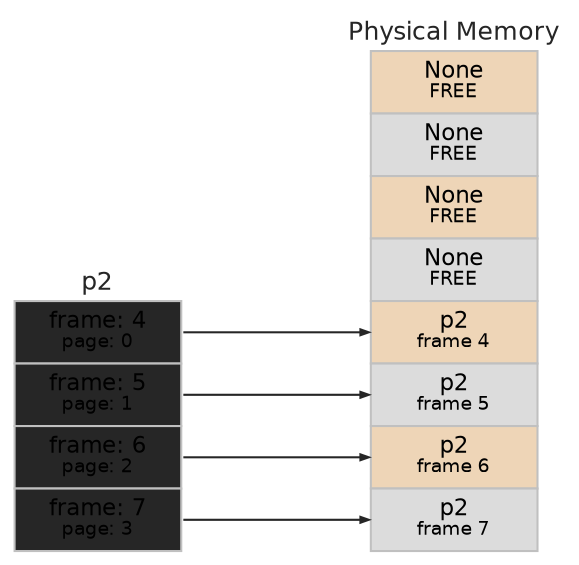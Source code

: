 digraph "memsim/graphs/paged0.json" {
	graph [fontname=Helvetica rankdir=LR ranksep=1.0]
	node [fontname=Helvetica fontsize=8 margin="0.04 0.04" shape=none width=0.4]
	edge [arrowsize=0.4]
	p2:0 -> physmem:4 [color=grey15 headclip=true tailclip=true]
	p2:1 -> physmem:5 [color=grey15 headclip=true tailclip=true]
	p2:2 -> physmem:6 [color=grey15 headclip=true tailclip=true]
	p2:3 -> physmem:7 [color=grey15 headclip=true tailclip=true]
	subgraph left {
		physmem [label=<<table border="0.1" cellborder="1" cellspacing="0"><TR><TD border="0.0" ><font face="helvetica" color="grey15" point-size="12">Physical Memory</font></TD></TR><tr><td align="text" color="grey" bgcolor="bisque2" height="30" fixedsize="true" width="80" port="0"><font point-size="11">None</font><br></br><font point-size="9">FREE</font></td></tr><tr><td align="text" color="grey" bgcolor="gainsboro" height="30" fixedsize="true" width="80" port="1"><font point-size="11">None</font><br></br><font point-size="9">FREE</font></td></tr><tr><td align="text" color="grey" bgcolor="bisque2" height="30" fixedsize="true" width="80" port="2"><font point-size="11">None</font><br></br><font point-size="9">FREE</font></td></tr><tr><td align="text" color="grey" bgcolor="gainsboro" height="30" fixedsize="true" width="80" port="3"><font point-size="11">None</font><br></br><font point-size="9">FREE</font></td></tr><tr><td align="text" color="grey" bgcolor="bisque2" height="30" fixedsize="true" width="80" port="4"><font point-size="11">p2</font><br></br><font point-size="9">frame 4</font></td></tr><tr><td align="text" color="grey" bgcolor="gainsboro" height="30" fixedsize="true" width="80" port="5"><font point-size="11">p2</font><br></br><font point-size="9">frame 5</font></td></tr><tr><td align="text" color="grey" bgcolor="bisque2" height="30" fixedsize="true" width="80" port="6"><font point-size="11">p2</font><br></br><font point-size="9">frame 6</font></td></tr><tr><td align="text" color="grey" bgcolor="gainsboro" height="30" fixedsize="true" width="80" port="7"><font point-size="11">p2</font><br></br><font point-size="9">frame 7</font></td></tr></table>>]
		rank=sink
	}
	subgraph right {
		p2 [label=<<table border="0.1" cellborder="1" cellspacing="0"><TR><TD border="0.0" ><font face="helvetica" color="grey15" point-size="12">p2</font></TD></TR><tr><td align="text" color="grey" bgcolor="grey15" height="30" fixedsize="true" width="80" port="0"><font point-size="11">frame: 4</font><br></br><font point-size="9">page: 0</font></td></tr><tr><td align="text" color="grey" bgcolor="grey15" height="30" fixedsize="true" width="80" port="1"><font point-size="11">frame: 5</font><br></br><font point-size="9">page: 1</font></td></tr><tr><td align="text" color="grey" bgcolor="grey15" height="30" fixedsize="true" width="80" port="2"><font point-size="11">frame: 6</font><br></br><font point-size="9">page: 2</font></td></tr><tr><td align="text" color="grey" bgcolor="grey15" height="30" fixedsize="true" width="80" port="3"><font point-size="11">frame: 7</font><br></br><font point-size="9">page: 3</font></td></tr></table>>]
		rank=source
	}
}
